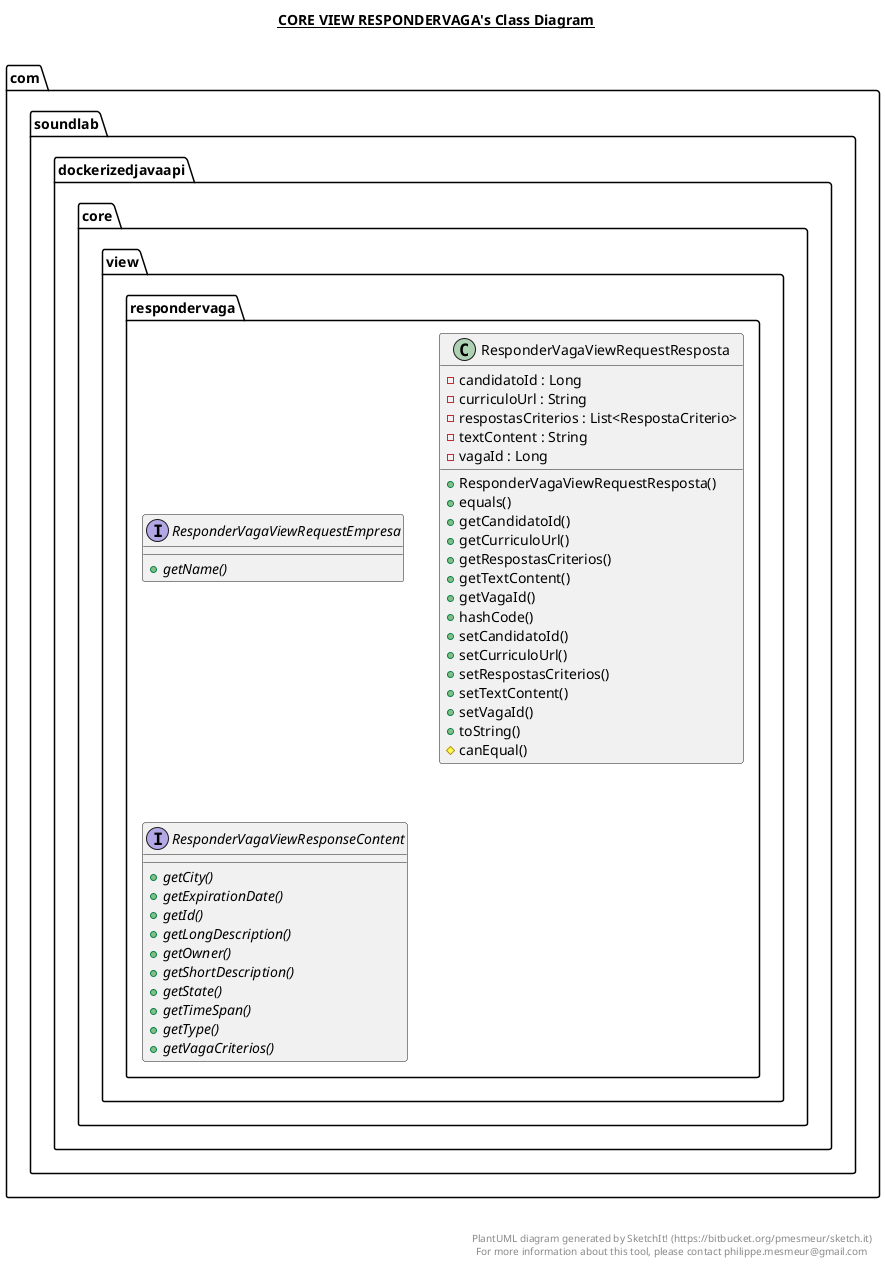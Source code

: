 @startuml

title __CORE VIEW RESPONDERVAGA's Class Diagram__\n

  namespace com.soundlab.dockerizedjavaapi {
    namespace core.view.respondervaga {
          interface com.soundlab.dockerizedjavaapi.core.view.respondervaga.ResponderVagaViewRequestEmpresa {
              {abstract} + getName()
          }
    }
  }
  

  namespace com.soundlab.dockerizedjavaapi {
    namespace core.view.respondervaga {
          class com.soundlab.dockerizedjavaapi.core.view.respondervaga.ResponderVagaViewRequestResposta {
              - candidatoId : Long
              - curriculoUrl : String
              - respostasCriterios : List<RespostaCriterio>
              - textContent : String
              - vagaId : Long
              + ResponderVagaViewRequestResposta()
              + equals()
              + getCandidatoId()
              + getCurriculoUrl()
              + getRespostasCriterios()
              + getTextContent()
              + getVagaId()
              + hashCode()
              + setCandidatoId()
              + setCurriculoUrl()
              + setRespostasCriterios()
              + setTextContent()
              + setVagaId()
              + toString()
              # canEqual()
          }
    }
  }
  

  namespace com.soundlab.dockerizedjavaapi {
    namespace core.view.respondervaga {
          interface com.soundlab.dockerizedjavaapi.core.view.respondervaga.ResponderVagaViewResponseContent {
              {abstract} + getCity()
              {abstract} + getExpirationDate()
              {abstract} + getId()
              {abstract} + getLongDescription()
              {abstract} + getOwner()
              {abstract} + getShortDescription()
              {abstract} + getState()
              {abstract} + getTimeSpan()
              {abstract} + getType()
              {abstract} + getVagaCriterios()
          }
    }
  }
  



right footer


PlantUML diagram generated by SketchIt! (https://bitbucket.org/pmesmeur/sketch.it)
For more information about this tool, please contact philippe.mesmeur@gmail.com
endfooter

@enduml

